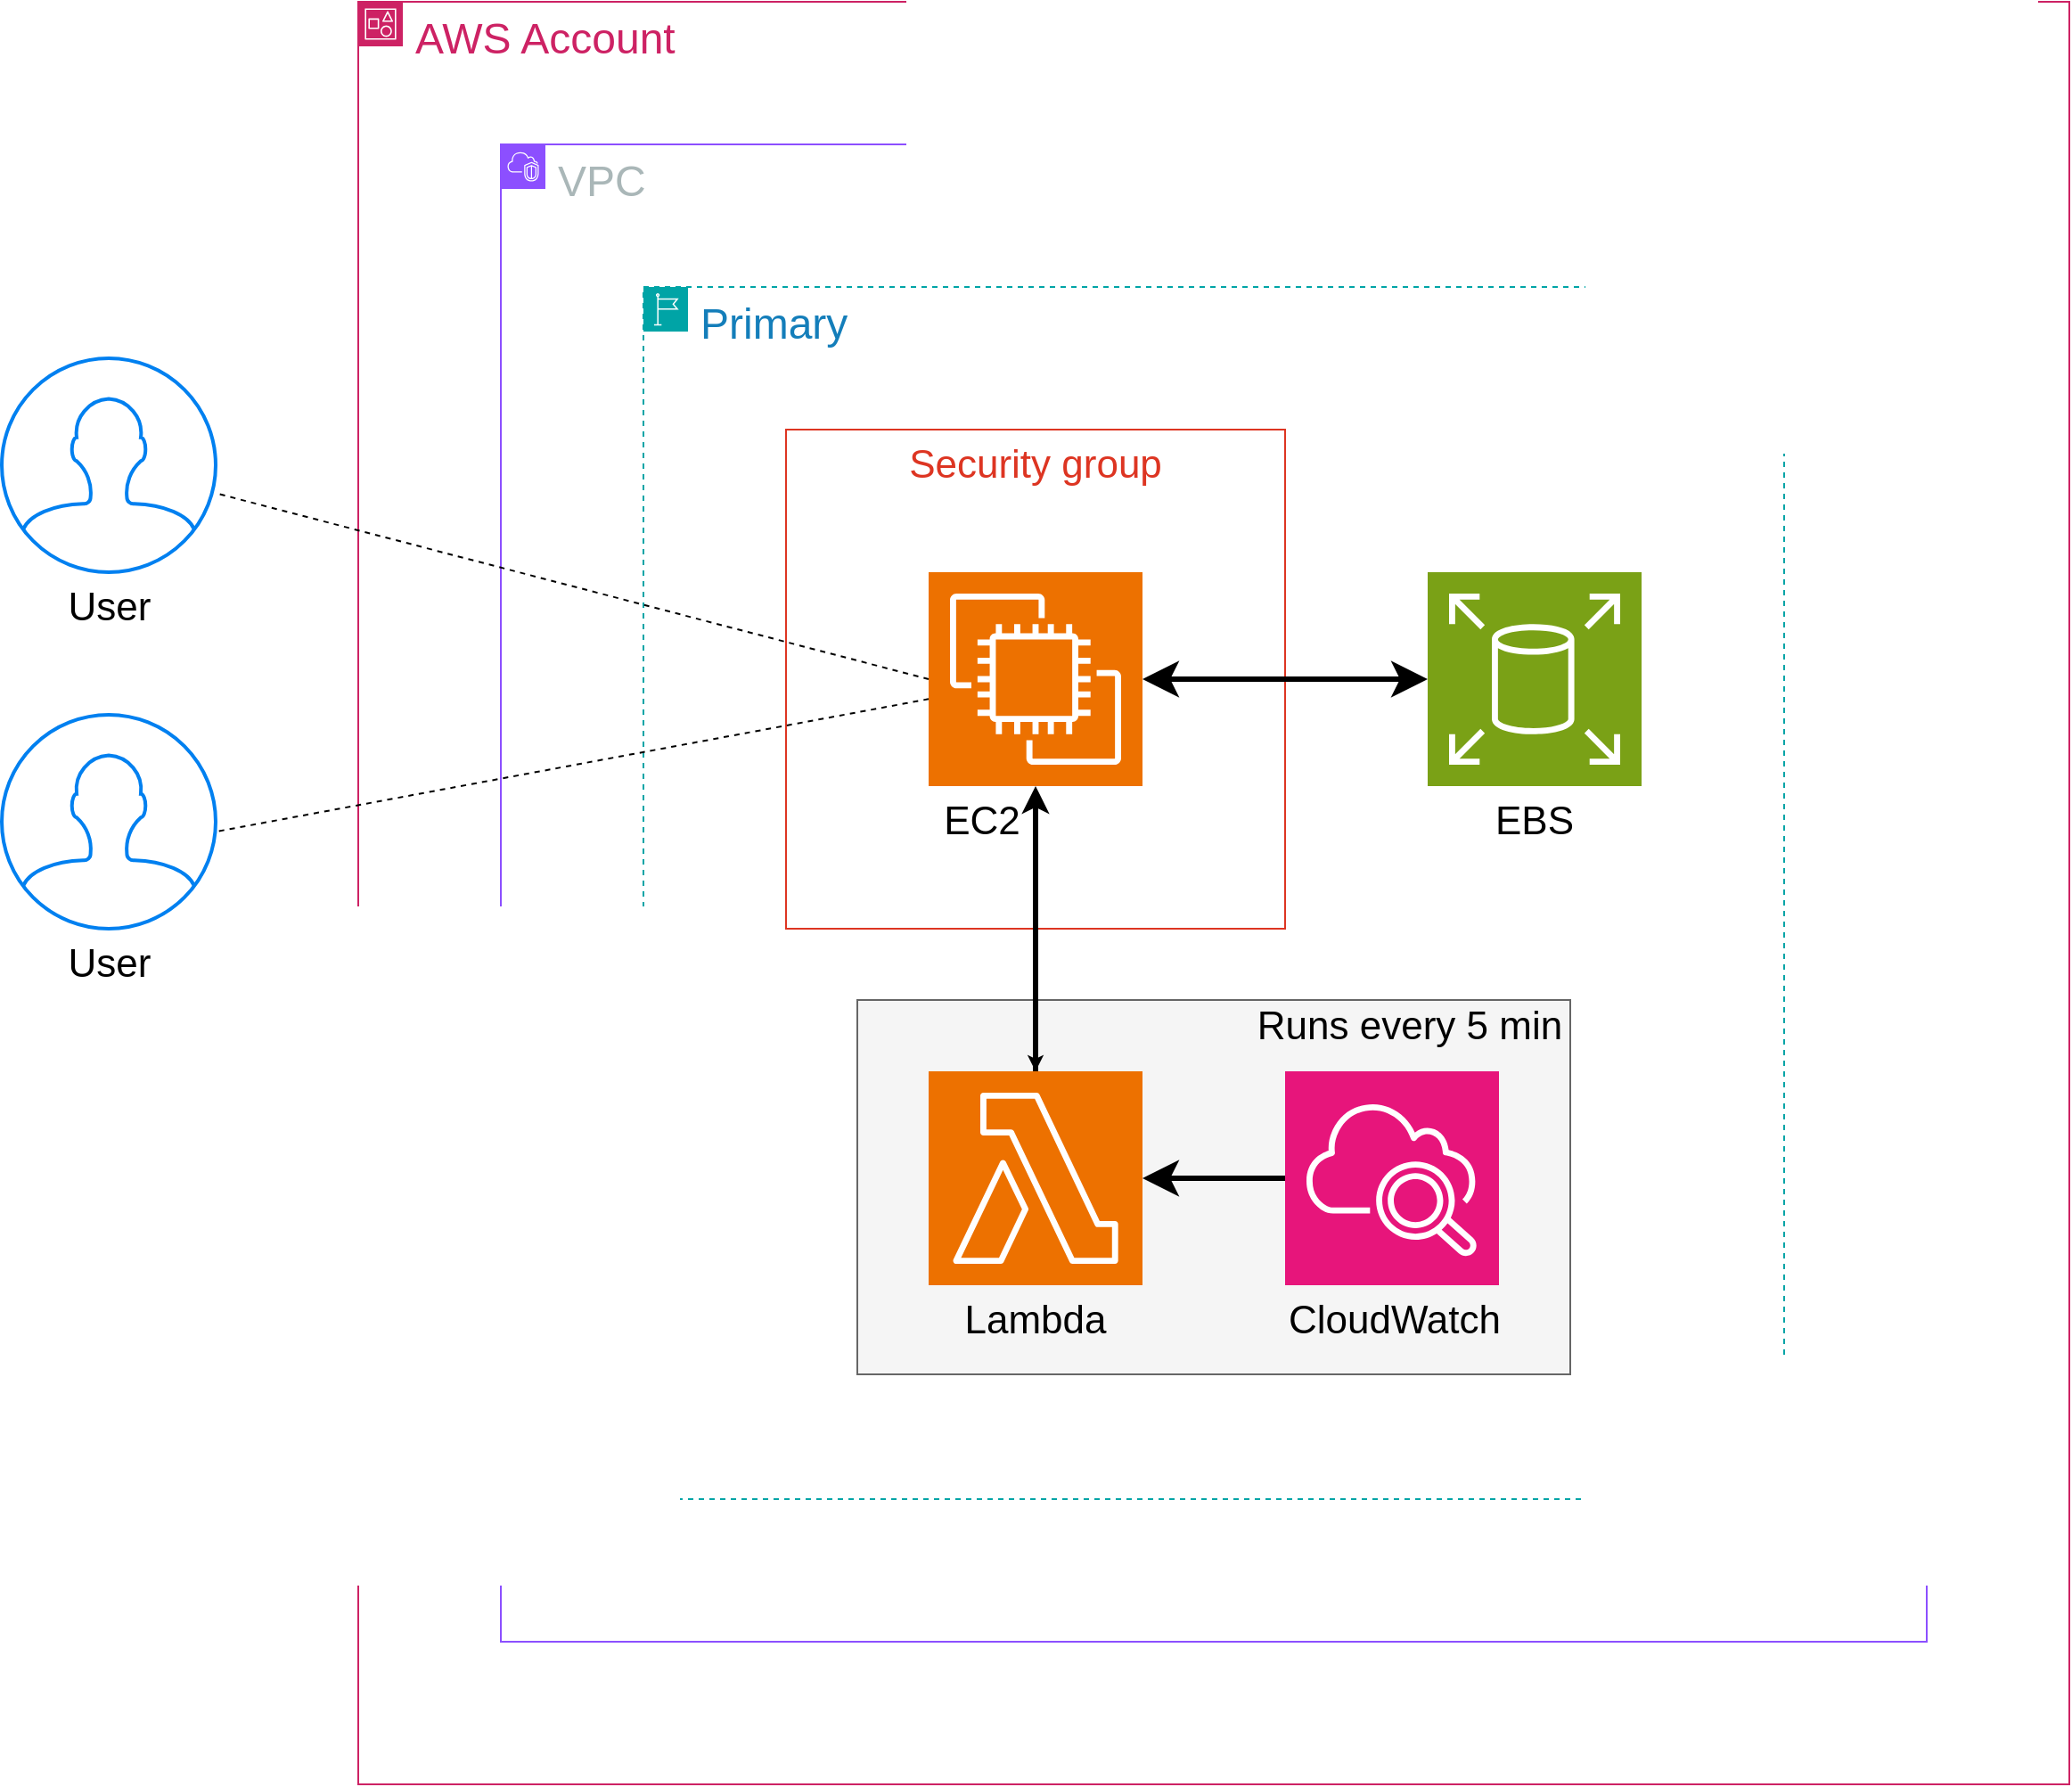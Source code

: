 <mxfile version="24.8.9">
  <diagram name="Page-1" id="tX_kaKsWgVZAXPhEjvsI">
    <mxGraphModel dx="2849" dy="1466" grid="1" gridSize="10" guides="1" tooltips="1" connect="1" arrows="1" fold="1" page="0" pageScale="1" pageWidth="1100" pageHeight="850" math="0" shadow="0">
      <root>
        <mxCell id="0" />
        <mxCell id="1" parent="0" />
        <mxCell id="CmAchbvWxl7XxBxYjPVS-1" value="&lt;font style=&quot;font-size: 24px;&quot;&gt;AWS Account&lt;/font&gt;" style="points=[[0,0],[0.25,0],[0.5,0],[0.75,0],[1,0],[1,0.25],[1,0.5],[1,0.75],[1,1],[0.75,1],[0.5,1],[0.25,1],[0,1],[0,0.75],[0,0.5],[0,0.25]];outlineConnect=0;gradientColor=none;html=1;whiteSpace=wrap;fontSize=12;fontStyle=0;container=1;pointerEvents=0;collapsible=0;recursiveResize=0;shape=mxgraph.aws4.group;grIcon=mxgraph.aws4.group_account;strokeColor=#CD2264;fillColor=none;verticalAlign=top;align=left;spacingLeft=30;fontColor=#CD2264;dashed=0;" parent="1" vertex="1">
          <mxGeometry x="-240" y="-280" width="960" height="1000" as="geometry" />
        </mxCell>
        <mxCell id="CmAchbvWxl7XxBxYjPVS-2" value="&lt;font style=&quot;font-size: 24px;&quot;&gt;VPC&lt;/font&gt;" style="points=[[0,0],[0.25,0],[0.5,0],[0.75,0],[1,0],[1,0.25],[1,0.5],[1,0.75],[1,1],[0.75,1],[0.5,1],[0.25,1],[0,1],[0,0.75],[0,0.5],[0,0.25]];outlineConnect=0;gradientColor=none;html=1;whiteSpace=wrap;fontSize=12;fontStyle=0;container=1;pointerEvents=0;collapsible=0;recursiveResize=0;shape=mxgraph.aws4.group;grIcon=mxgraph.aws4.group_vpc2;strokeColor=#8C4FFF;fillColor=none;verticalAlign=top;align=left;spacingLeft=30;fontColor=#AAB7B8;dashed=0;" parent="CmAchbvWxl7XxBxYjPVS-1" vertex="1">
          <mxGeometry x="80" y="80" width="800" height="840" as="geometry" />
        </mxCell>
        <mxCell id="CmAchbvWxl7XxBxYjPVS-3" value="&lt;font style=&quot;font-size: 24px;&quot;&gt;Primary&lt;/font&gt;" style="points=[[0,0],[0.25,0],[0.5,0],[0.75,0],[1,0],[1,0.25],[1,0.5],[1,0.75],[1,1],[0.75,1],[0.5,1],[0.25,1],[0,1],[0,0.75],[0,0.5],[0,0.25]];outlineConnect=0;gradientColor=none;html=1;whiteSpace=wrap;fontSize=12;fontStyle=0;container=1;pointerEvents=0;collapsible=0;recursiveResize=0;shape=mxgraph.aws4.group;grIcon=mxgraph.aws4.group_region;strokeColor=#00A4A6;fillColor=none;verticalAlign=top;align=left;spacingLeft=30;fontColor=#147EBA;dashed=1;" parent="CmAchbvWxl7XxBxYjPVS-2" vertex="1">
          <mxGeometry x="80" y="80" width="640" height="680" as="geometry" />
        </mxCell>
        <mxCell id="rELkXA1sIGeEUFRLZHnI-9" value="" style="rounded=0;whiteSpace=wrap;html=1;fillColor=#f5f5f5;strokeColor=#666666;fontColor=#333333;" vertex="1" parent="CmAchbvWxl7XxBxYjPVS-3">
          <mxGeometry x="120" y="400" width="400" height="210" as="geometry" />
        </mxCell>
        <mxCell id="rELkXA1sIGeEUFRLZHnI-8" value="" style="edgeStyle=orthogonalEdgeStyle;rounded=0;orthogonalLoop=1;jettySize=auto;html=1;" edge="1" parent="CmAchbvWxl7XxBxYjPVS-3" source="rELkXA1sIGeEUFRLZHnI-1" target="CmAchbvWxl7XxBxYjPVS-13">
          <mxGeometry relative="1" as="geometry" />
        </mxCell>
        <mxCell id="rELkXA1sIGeEUFRLZHnI-1" value="&lt;font style=&quot;font-size: 22px;&quot;&gt;Security group&lt;/font&gt;" style="fillColor=none;strokeColor=#DD3522;verticalAlign=top;fontStyle=0;fontColor=#DD3522;whiteSpace=wrap;html=1;" vertex="1" parent="CmAchbvWxl7XxBxYjPVS-3">
          <mxGeometry x="80" y="80" width="280" height="280" as="geometry" />
        </mxCell>
        <mxCell id="CmAchbvWxl7XxBxYjPVS-6" value="" style="sketch=0;points=[[0,0,0],[0.25,0,0],[0.5,0,0],[0.75,0,0],[1,0,0],[0,1,0],[0.25,1,0],[0.5,1,0],[0.75,1,0],[1,1,0],[0,0.25,0],[0,0.5,0],[0,0.75,0],[1,0.25,0],[1,0.5,0],[1,0.75,0]];outlineConnect=0;fontColor=#232F3E;fillColor=#ED7100;strokeColor=#ffffff;dashed=0;verticalLabelPosition=bottom;verticalAlign=top;align=center;html=1;fontSize=12;fontStyle=0;aspect=fixed;shape=mxgraph.aws4.resourceIcon;resIcon=mxgraph.aws4.ec2;direction=south;" parent="CmAchbvWxl7XxBxYjPVS-3" vertex="1">
          <mxGeometry x="160" y="160" width="120" height="120" as="geometry" />
        </mxCell>
        <mxCell id="CmAchbvWxl7XxBxYjPVS-7" value="" style="sketch=0;points=[[0,0,0],[0.25,0,0],[0.5,0,0],[0.75,0,0],[1,0,0],[0,1,0],[0.25,1,0],[0.5,1,0],[0.75,1,0],[1,1,0],[0,0.25,0],[0,0.5,0],[0,0.75,0],[1,0.25,0],[1,0.5,0],[1,0.75,0]];outlineConnect=0;fontColor=#232F3E;fillColor=#7AA116;strokeColor=#ffffff;dashed=0;verticalLabelPosition=bottom;verticalAlign=top;align=center;html=1;fontSize=12;fontStyle=0;aspect=fixed;shape=mxgraph.aws4.resourceIcon;resIcon=mxgraph.aws4.elastic_block_store;" parent="CmAchbvWxl7XxBxYjPVS-3" vertex="1">
          <mxGeometry x="440" y="160" width="120" height="120" as="geometry" />
        </mxCell>
        <mxCell id="CmAchbvWxl7XxBxYjPVS-10" value="" style="endArrow=classic;startArrow=classic;html=1;rounded=0;fontSize=12;startSize=11;endSize=11;curved=1;entryX=0.5;entryY=0;entryDx=0;entryDy=0;entryPerimeter=0;strokeWidth=3;" parent="CmAchbvWxl7XxBxYjPVS-3" source="CmAchbvWxl7XxBxYjPVS-7" target="CmAchbvWxl7XxBxYjPVS-6" edge="1">
          <mxGeometry width="50" height="50" relative="1" as="geometry">
            <mxPoint x="290" y="300" as="sourcePoint" />
            <mxPoint x="340" y="250" as="targetPoint" />
          </mxGeometry>
        </mxCell>
        <mxCell id="CmAchbvWxl7XxBxYjPVS-14" value="" style="edgeStyle=none;curved=1;rounded=0;orthogonalLoop=1;jettySize=auto;html=1;fontSize=12;strokeWidth=3;" parent="CmAchbvWxl7XxBxYjPVS-3" source="CmAchbvWxl7XxBxYjPVS-13" target="CmAchbvWxl7XxBxYjPVS-6" edge="1">
          <mxGeometry relative="1" as="geometry" />
        </mxCell>
        <mxCell id="CmAchbvWxl7XxBxYjPVS-13" value="" style="sketch=0;points=[[0,0,0],[0.25,0,0],[0.5,0,0],[0.75,0,0],[1,0,0],[0,1,0],[0.25,1,0],[0.5,1,0],[0.75,1,0],[1,1,0],[0,0.25,0],[0,0.5,0],[0,0.75,0],[1,0.25,0],[1,0.5,0],[1,0.75,0]];outlineConnect=0;fontColor=#232F3E;fillColor=#ED7100;strokeColor=#ffffff;dashed=0;verticalLabelPosition=bottom;verticalAlign=top;align=center;html=1;fontSize=12;fontStyle=0;aspect=fixed;shape=mxgraph.aws4.resourceIcon;resIcon=mxgraph.aws4.lambda;" parent="CmAchbvWxl7XxBxYjPVS-3" vertex="1">
          <mxGeometry x="160" y="440" width="120" height="120" as="geometry" />
        </mxCell>
        <mxCell id="CmAchbvWxl7XxBxYjPVS-15" value="&lt;font style=&quot;font-size: 22px;&quot;&gt;EBS&lt;/font&gt;" style="text;html=1;align=center;verticalAlign=middle;whiteSpace=wrap;rounded=0;" parent="CmAchbvWxl7XxBxYjPVS-3" vertex="1">
          <mxGeometry x="470" y="280" width="60" height="40" as="geometry" />
        </mxCell>
        <mxCell id="CmAchbvWxl7XxBxYjPVS-16" value="&lt;font style=&quot;font-size: 22px;&quot;&gt;EC2&lt;/font&gt;" style="text;html=1;align=center;verticalAlign=middle;whiteSpace=wrap;rounded=0;" parent="CmAchbvWxl7XxBxYjPVS-3" vertex="1">
          <mxGeometry x="160" y="280" width="60" height="40" as="geometry" />
        </mxCell>
        <mxCell id="CmAchbvWxl7XxBxYjPVS-17" value="&lt;font style=&quot;font-size: 22px;&quot;&gt;Lambda&lt;/font&gt;" style="text;html=1;align=center;verticalAlign=middle;whiteSpace=wrap;rounded=0;" parent="CmAchbvWxl7XxBxYjPVS-3" vertex="1">
          <mxGeometry x="190" y="560" width="60" height="40" as="geometry" />
        </mxCell>
        <mxCell id="rELkXA1sIGeEUFRLZHnI-7" value="" style="edgeStyle=orthogonalEdgeStyle;rounded=0;orthogonalLoop=1;jettySize=auto;html=1;endSize=11;startSize=11;strokeWidth=3;" edge="1" parent="CmAchbvWxl7XxBxYjPVS-3" source="rELkXA1sIGeEUFRLZHnI-5" target="CmAchbvWxl7XxBxYjPVS-13">
          <mxGeometry relative="1" as="geometry" />
        </mxCell>
        <mxCell id="rELkXA1sIGeEUFRLZHnI-5" value="" style="sketch=0;points=[[0,0,0],[0.25,0,0],[0.5,0,0],[0.75,0,0],[1,0,0],[0,1,0],[0.25,1,0],[0.5,1,0],[0.75,1,0],[1,1,0],[0,0.25,0],[0,0.5,0],[0,0.75,0],[1,0.25,0],[1,0.5,0],[1,0.75,0]];points=[[0,0,0],[0.25,0,0],[0.5,0,0],[0.75,0,0],[1,0,0],[0,1,0],[0.25,1,0],[0.5,1,0],[0.75,1,0],[1,1,0],[0,0.25,0],[0,0.5,0],[0,0.75,0],[1,0.25,0],[1,0.5,0],[1,0.75,0]];outlineConnect=0;fontColor=#232F3E;fillColor=#E7157B;strokeColor=#ffffff;dashed=0;verticalLabelPosition=bottom;verticalAlign=top;align=center;html=1;fontSize=12;fontStyle=0;aspect=fixed;shape=mxgraph.aws4.resourceIcon;resIcon=mxgraph.aws4.cloudwatch_2;" vertex="1" parent="CmAchbvWxl7XxBxYjPVS-3">
          <mxGeometry x="360" y="440" width="120" height="120" as="geometry" />
        </mxCell>
        <mxCell id="rELkXA1sIGeEUFRLZHnI-6" value="&lt;font style=&quot;font-size: 22px;&quot;&gt;CloudWatch&lt;/font&gt;" style="text;html=1;align=left;verticalAlign=middle;whiteSpace=wrap;rounded=0;" vertex="1" parent="CmAchbvWxl7XxBxYjPVS-3">
          <mxGeometry x="360" y="560" width="60" height="40" as="geometry" />
        </mxCell>
        <mxCell id="rELkXA1sIGeEUFRLZHnI-10" value="&lt;font style=&quot;font-size: 22px;&quot;&gt;Runs every 5 min&lt;/font&gt;" style="text;html=1;align=center;verticalAlign=middle;whiteSpace=wrap;rounded=0;" vertex="1" parent="CmAchbvWxl7XxBxYjPVS-3">
          <mxGeometry x="330" y="400" width="200" height="30" as="geometry" />
        </mxCell>
        <mxCell id="CmAchbvWxl7XxBxYjPVS-25" value="" style="endArrow=none;dashed=1;html=1;rounded=0;fontSize=12;startSize=8;endSize=8;curved=1;exitX=0.5;exitY=1;exitDx=0;exitDy=0;exitPerimeter=0;" parent="1" source="CmAchbvWxl7XxBxYjPVS-6" target="CmAchbvWxl7XxBxYjPVS-24" edge="1">
          <mxGeometry width="50" height="50" relative="1" as="geometry">
            <mxPoint y="220" as="sourcePoint" />
            <mxPoint x="-440" y="220" as="targetPoint" />
          </mxGeometry>
        </mxCell>
        <mxCell id="CmAchbvWxl7XxBxYjPVS-24" value="&lt;font style=&quot;font-size: 22px;&quot;&gt;User&lt;/font&gt;" style="html=1;verticalLabelPosition=bottom;align=center;labelBackgroundColor=#ffffff;verticalAlign=top;strokeWidth=2;strokeColor=#0080F0;shadow=0;dashed=0;shape=mxgraph.ios7.icons.user;" parent="1" vertex="1">
          <mxGeometry x="-440" y="-80" width="120" height="120" as="geometry" />
        </mxCell>
        <mxCell id="rELkXA1sIGeEUFRLZHnI-2" value="&lt;font style=&quot;font-size: 22px;&quot;&gt;User&lt;/font&gt;" style="html=1;verticalLabelPosition=bottom;align=center;labelBackgroundColor=#ffffff;verticalAlign=top;strokeWidth=2;strokeColor=#0080F0;shadow=0;dashed=0;shape=mxgraph.ios7.icons.user;" vertex="1" parent="1">
          <mxGeometry x="-440" y="120" width="120" height="120" as="geometry" />
        </mxCell>
        <mxCell id="rELkXA1sIGeEUFRLZHnI-4" value="" style="endArrow=none;dashed=1;html=1;rounded=0;fontSize=12;startSize=8;endSize=8;curved=1;entryX=1.008;entryY=0.545;entryDx=0;entryDy=0;entryPerimeter=0;" edge="1" parent="1" source="CmAchbvWxl7XxBxYjPVS-6" target="rELkXA1sIGeEUFRLZHnI-2">
          <mxGeometry width="50" height="50" relative="1" as="geometry">
            <mxPoint x="90" y="110" as="sourcePoint" />
            <mxPoint x="-310" y="6" as="targetPoint" />
          </mxGeometry>
        </mxCell>
      </root>
    </mxGraphModel>
  </diagram>
</mxfile>
